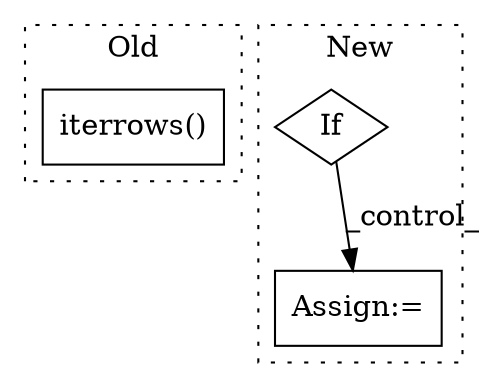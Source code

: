 digraph G {
subgraph cluster0 {
1 [label="iterrows()" a="75" s="8507" l="20" shape="box"];
label = "Old";
style="dotted";
}
subgraph cluster1 {
2 [label="If" a="96" s="15625" l="3" shape="diamond"];
3 [label="Assign:=" a="68" s="15766" l="3" shape="box"];
label = "New";
style="dotted";
}
2 -> 3 [label="_control_"];
}